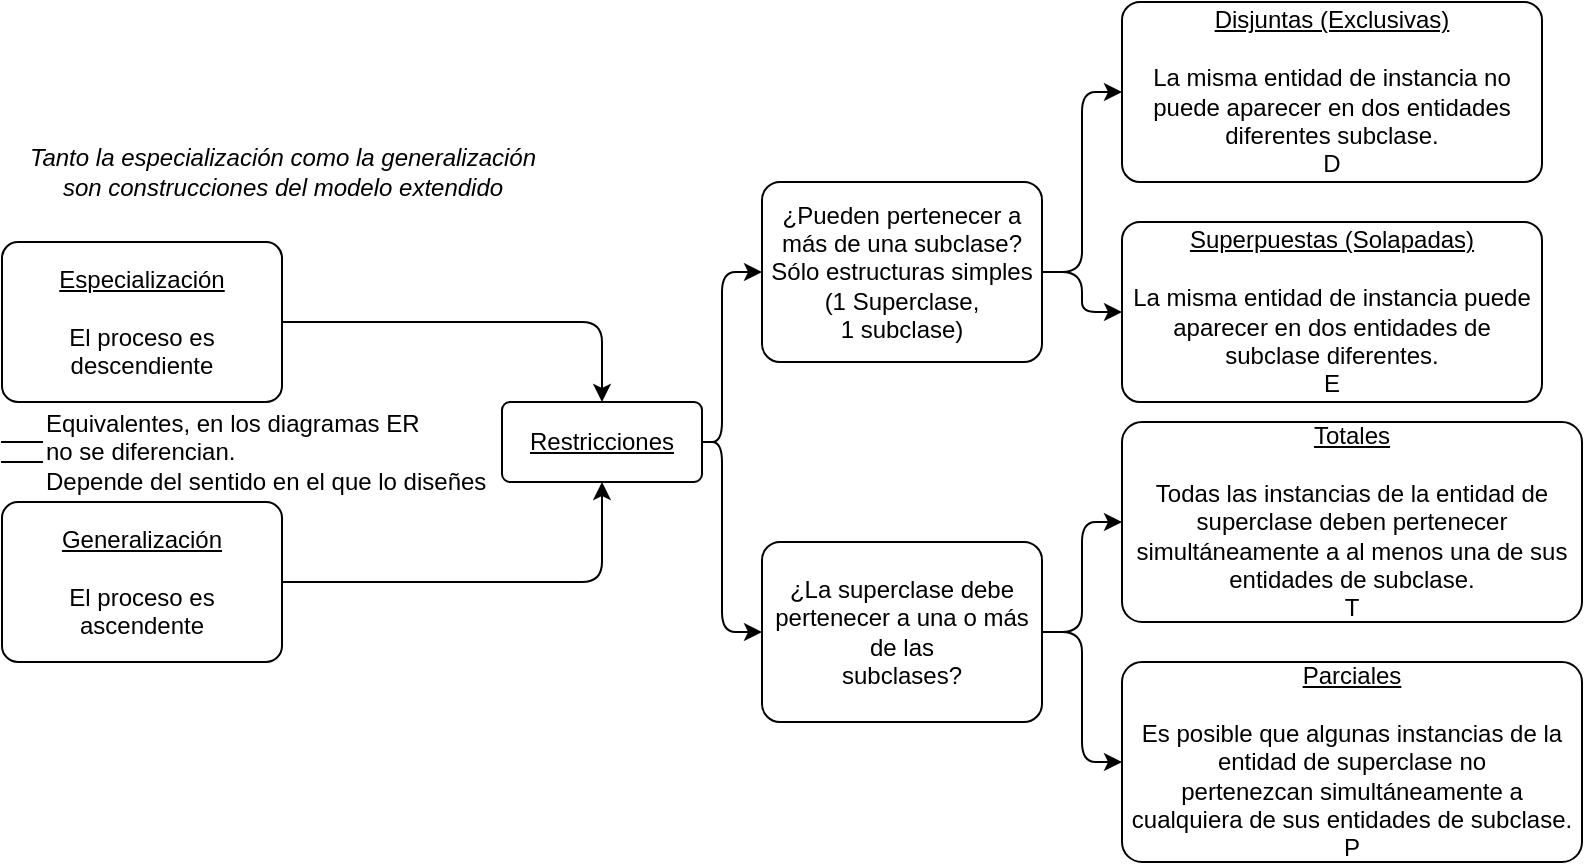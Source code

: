 <mxfile version="13.7.9" type="device"><diagram id="E-_YOZjbh8QPpn2VUqpS" name="Page-1"><mxGraphModel dx="868" dy="393" grid="1" gridSize="10" guides="1" tooltips="1" connect="1" arrows="1" fold="1" page="1" pageScale="1" pageWidth="827" pageHeight="1169" math="0" shadow="0"><root><mxCell id="0"/><mxCell id="1" parent="0"/><mxCell id="Pzhv2IBbsPR8z2wlOa5m-20" style="edgeStyle=orthogonalEdgeStyle;orthogonalLoop=1;jettySize=auto;html=1;entryX=0.5;entryY=0;entryDx=0;entryDy=0;" edge="1" parent="1" source="Pzhv2IBbsPR8z2wlOa5m-4" target="Pzhv2IBbsPR8z2wlOa5m-18"><mxGeometry relative="1" as="geometry"/></mxCell><mxCell id="Pzhv2IBbsPR8z2wlOa5m-4" value="&lt;u&gt;Especialización&lt;br&gt;&lt;/u&gt;&lt;br&gt;El proceso es descendiente" style="arcSize=10;whiteSpace=wrap;html=1;align=center;rounded=1;" vertex="1" parent="1"><mxGeometry y="240" width="140" height="80" as="geometry"/></mxCell><mxCell id="Pzhv2IBbsPR8z2wlOa5m-19" style="edgeStyle=orthogonalEdgeStyle;orthogonalLoop=1;jettySize=auto;html=1;entryX=0.5;entryY=1;entryDx=0;entryDy=0;" edge="1" parent="1" source="Pzhv2IBbsPR8z2wlOa5m-5" target="Pzhv2IBbsPR8z2wlOa5m-18"><mxGeometry relative="1" as="geometry"/></mxCell><mxCell id="Pzhv2IBbsPR8z2wlOa5m-5" value="&lt;u&gt;Generalización&lt;br&gt;&lt;/u&gt;&lt;br&gt;El proceso es ascendente" style="arcSize=10;whiteSpace=wrap;html=1;align=center;rounded=1;" vertex="1" parent="1"><mxGeometry y="370" width="140" height="80" as="geometry"/></mxCell><mxCell id="Pzhv2IBbsPR8z2wlOa5m-6" value="" style="shape=partialRectangle;whiteSpace=wrap;html=1;left=0;right=0;fillColor=none;rounded=1;" vertex="1" parent="1"><mxGeometry y="340" width="20" height="10" as="geometry"/></mxCell><mxCell id="Pzhv2IBbsPR8z2wlOa5m-7" value="Equivalentes, en los diagramas ER&lt;br&gt;no se diferencian.&lt;br&gt;Depende del sentido en el que lo diseñes" style="text;html=1;resizable=0;autosize=1;align=left;verticalAlign=middle;points=[];fillColor=none;strokeColor=none;shadow=0;rounded=1;" vertex="1" parent="1"><mxGeometry x="20" y="320" width="240" height="50" as="geometry"/></mxCell><mxCell id="Pzhv2IBbsPR8z2wlOa5m-28" style="edgeStyle=orthogonalEdgeStyle;orthogonalLoop=1;jettySize=auto;html=1;entryX=0;entryY=0.5;entryDx=0;entryDy=0;" edge="1" parent="1" source="Pzhv2IBbsPR8z2wlOa5m-8" target="Pzhv2IBbsPR8z2wlOa5m-17"><mxGeometry relative="1" as="geometry"/></mxCell><mxCell id="Pzhv2IBbsPR8z2wlOa5m-29" style="edgeStyle=orthogonalEdgeStyle;orthogonalLoop=1;jettySize=auto;html=1;entryX=0;entryY=0.5;entryDx=0;entryDy=0;" edge="1" parent="1" source="Pzhv2IBbsPR8z2wlOa5m-8" target="Pzhv2IBbsPR8z2wlOa5m-16"><mxGeometry relative="1" as="geometry"/></mxCell><mxCell id="Pzhv2IBbsPR8z2wlOa5m-8" value="¿Pueden pertenecer a más de una subclase?&lt;br&gt;Sólo estructuras simples (1 Superclase,&lt;br&gt;1 subclase)" style="arcSize=10;whiteSpace=wrap;html=1;align=center;shadow=0;rounded=1;" vertex="1" parent="1"><mxGeometry x="380" y="210" width="140" height="90" as="geometry"/></mxCell><mxCell id="Pzhv2IBbsPR8z2wlOa5m-9" value="Tanto la especialización como la generalización&lt;br&gt;son construcciones del modelo extendido" style="text;html=1;resizable=0;autosize=1;align=center;verticalAlign=middle;points=[];fillColor=none;strokeColor=none;shadow=0;rounded=1;fontStyle=2;" vertex="1" parent="1"><mxGeometry x="5" y="190" width="270" height="30" as="geometry"/></mxCell><mxCell id="Pzhv2IBbsPR8z2wlOa5m-16" value="&lt;u&gt;Superpuestas (Solapadas)&lt;br&gt;&lt;/u&gt;&lt;br&gt;&lt;div&gt;La misma entidad de instancia puede&lt;/div&gt;&lt;div&gt;aparecer en dos entidades de subclase&amp;nbsp;&lt;span&gt;diferentes.&lt;/span&gt;&lt;/div&gt;E" style="arcSize=10;whiteSpace=wrap;html=1;align=center;shadow=0;rounded=1;" vertex="1" parent="1"><mxGeometry x="560" y="230" width="210" height="90" as="geometry"/></mxCell><mxCell id="Pzhv2IBbsPR8z2wlOa5m-17" value="&lt;u&gt;Disjuntas (Exclusivas)&lt;br&gt;&lt;/u&gt;&lt;br&gt;&lt;div&gt;La misma entidad de instancia no puede aparecer&amp;nbsp;&lt;span&gt;en dos entidades diferentes subclase.&lt;/span&gt;&lt;/div&gt;D" style="arcSize=10;whiteSpace=wrap;html=1;align=center;shadow=0;rounded=1;" vertex="1" parent="1"><mxGeometry x="560" y="120" width="210" height="90" as="geometry"/></mxCell><mxCell id="Pzhv2IBbsPR8z2wlOa5m-24" style="edgeStyle=orthogonalEdgeStyle;orthogonalLoop=1;jettySize=auto;html=1;entryX=0;entryY=0.5;entryDx=0;entryDy=0;" edge="1" parent="1" source="Pzhv2IBbsPR8z2wlOa5m-18" target="Pzhv2IBbsPR8z2wlOa5m-8"><mxGeometry relative="1" as="geometry"><Array as="points"><mxPoint x="360" y="340"/><mxPoint x="360" y="255"/></Array></mxGeometry></mxCell><mxCell id="Pzhv2IBbsPR8z2wlOa5m-25" style="edgeStyle=orthogonalEdgeStyle;orthogonalLoop=1;jettySize=auto;html=1;entryX=0;entryY=0.5;entryDx=0;entryDy=0;" edge="1" parent="1" source="Pzhv2IBbsPR8z2wlOa5m-18" target="Pzhv2IBbsPR8z2wlOa5m-21"><mxGeometry relative="1" as="geometry"><Array as="points"><mxPoint x="360" y="340"/><mxPoint x="360" y="435"/></Array></mxGeometry></mxCell><mxCell id="Pzhv2IBbsPR8z2wlOa5m-18" value="&lt;u&gt;Restricciones&lt;/u&gt;" style="arcSize=10;whiteSpace=wrap;html=1;align=center;shadow=0;rounded=1;" vertex="1" parent="1"><mxGeometry x="250" y="320" width="100" height="40" as="geometry"/></mxCell><mxCell id="Pzhv2IBbsPR8z2wlOa5m-26" style="edgeStyle=orthogonalEdgeStyle;orthogonalLoop=1;jettySize=auto;html=1;entryX=0;entryY=0.5;entryDx=0;entryDy=0;" edge="1" parent="1" source="Pzhv2IBbsPR8z2wlOa5m-21" target="Pzhv2IBbsPR8z2wlOa5m-22"><mxGeometry relative="1" as="geometry"/></mxCell><mxCell id="Pzhv2IBbsPR8z2wlOa5m-27" style="edgeStyle=orthogonalEdgeStyle;orthogonalLoop=1;jettySize=auto;html=1;entryX=0;entryY=0.5;entryDx=0;entryDy=0;" edge="1" parent="1" source="Pzhv2IBbsPR8z2wlOa5m-21" target="Pzhv2IBbsPR8z2wlOa5m-23"><mxGeometry relative="1" as="geometry"/></mxCell><mxCell id="Pzhv2IBbsPR8z2wlOa5m-21" value="&lt;div&gt;¿La superclase debe pertenecer a una o más de las&lt;/div&gt;&lt;div&gt;subclases?&lt;/div&gt;" style="arcSize=10;whiteSpace=wrap;html=1;align=center;shadow=0;rounded=1;" vertex="1" parent="1"><mxGeometry x="380" y="390" width="140" height="90" as="geometry"/></mxCell><mxCell id="Pzhv2IBbsPR8z2wlOa5m-22" value="&lt;u&gt;Totales&lt;br&gt;&lt;/u&gt;&lt;br&gt;&lt;div&gt;Todas las instancias de la entidad de superclase deben&amp;nbsp;&lt;span&gt;pertenecer simultáneamente a al menos una de sus entidades de&amp;nbsp;&lt;/span&gt;&lt;span&gt;subclase.&lt;/span&gt;&lt;/div&gt;T" style="arcSize=10;whiteSpace=wrap;html=1;align=center;shadow=0;rounded=1;" vertex="1" parent="1"><mxGeometry x="560" y="330" width="230" height="100" as="geometry"/></mxCell><mxCell id="Pzhv2IBbsPR8z2wlOa5m-23" value="&lt;u&gt;Parciales&lt;br&gt;&lt;br&gt;&lt;/u&gt;&lt;span&gt;Es posible que algunas instancias de la entidad de superclase no&lt;/span&gt;&lt;div&gt;pertenezcan simultáneamente a cualquiera de sus entidades de subclase.&lt;/div&gt;P" style="arcSize=10;whiteSpace=wrap;html=1;align=center;shadow=0;rounded=1;" vertex="1" parent="1"><mxGeometry x="560" y="450" width="230" height="100" as="geometry"/></mxCell></root></mxGraphModel></diagram></mxfile>